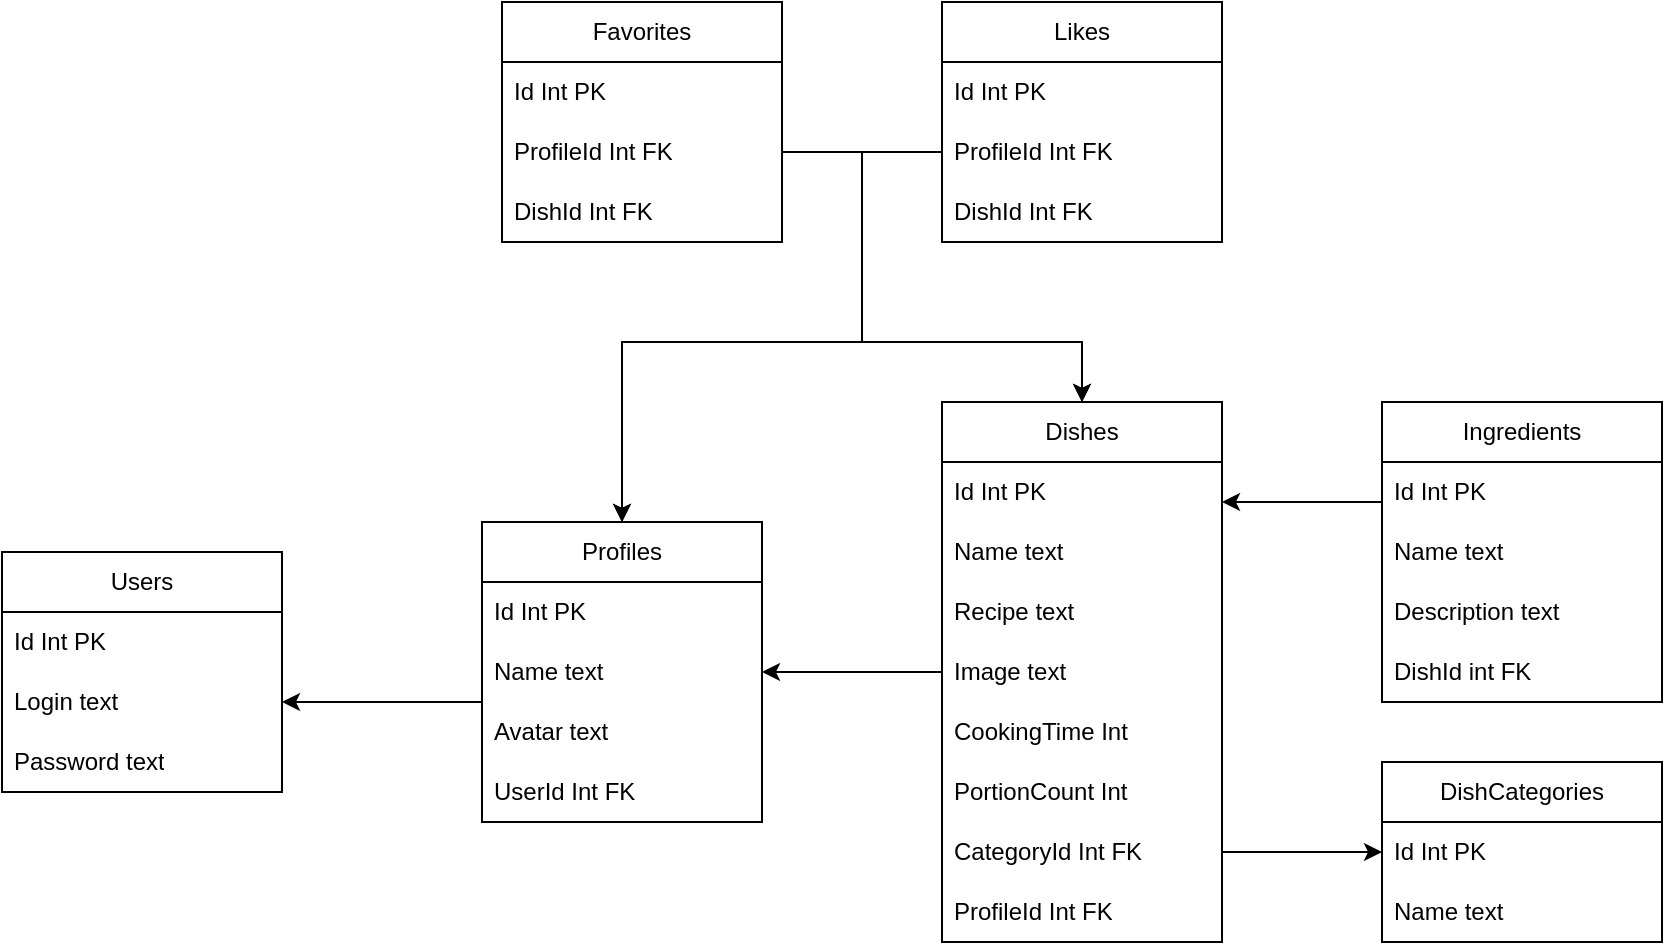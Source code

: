 <mxfile version="24.1.0" type="device">
  <diagram name="Страница — 1" id="zndHZ0NeOX5AzdPt7gB5">
    <mxGraphModel dx="1028" dy="315" grid="1" gridSize="10" guides="1" tooltips="1" connect="1" arrows="1" fold="1" page="0" pageScale="1" pageWidth="827" pageHeight="1169" math="0" shadow="0">
      <root>
        <mxCell id="0" />
        <mxCell id="1" parent="0" />
        <mxCell id="Su_zPsZAPdSzjsnReo-_-1" value="Users" style="swimlane;fontStyle=0;childLayout=stackLayout;horizontal=1;startSize=30;horizontalStack=0;resizeParent=1;resizeParentMax=0;resizeLast=0;collapsible=1;marginBottom=0;whiteSpace=wrap;html=1;" vertex="1" parent="1">
          <mxGeometry x="130" y="925" width="140" height="120" as="geometry" />
        </mxCell>
        <mxCell id="Su_zPsZAPdSzjsnReo-_-2" value="Id Int PK" style="text;strokeColor=none;fillColor=none;align=left;verticalAlign=middle;spacingLeft=4;spacingRight=4;overflow=hidden;points=[[0,0.5],[1,0.5]];portConstraint=eastwest;rotatable=0;whiteSpace=wrap;html=1;" vertex="1" parent="Su_zPsZAPdSzjsnReo-_-1">
          <mxGeometry y="30" width="140" height="30" as="geometry" />
        </mxCell>
        <mxCell id="Su_zPsZAPdSzjsnReo-_-3" value="Login text" style="text;strokeColor=none;fillColor=none;align=left;verticalAlign=middle;spacingLeft=4;spacingRight=4;overflow=hidden;points=[[0,0.5],[1,0.5]];portConstraint=eastwest;rotatable=0;whiteSpace=wrap;html=1;" vertex="1" parent="Su_zPsZAPdSzjsnReo-_-1">
          <mxGeometry y="60" width="140" height="30" as="geometry" />
        </mxCell>
        <mxCell id="Su_zPsZAPdSzjsnReo-_-4" value="Password text" style="text;strokeColor=none;fillColor=none;align=left;verticalAlign=middle;spacingLeft=4;spacingRight=4;overflow=hidden;points=[[0,0.5],[1,0.5]];portConstraint=eastwest;rotatable=0;whiteSpace=wrap;html=1;" vertex="1" parent="Su_zPsZAPdSzjsnReo-_-1">
          <mxGeometry y="90" width="140" height="30" as="geometry" />
        </mxCell>
        <mxCell id="Su_zPsZAPdSzjsnReo-_-9" value="DishCategories" style="swimlane;fontStyle=0;childLayout=stackLayout;horizontal=1;startSize=30;horizontalStack=0;resizeParent=1;resizeParentMax=0;resizeLast=0;collapsible=1;marginBottom=0;whiteSpace=wrap;html=1;" vertex="1" parent="1">
          <mxGeometry x="820" y="1030" width="140" height="90" as="geometry" />
        </mxCell>
        <mxCell id="Su_zPsZAPdSzjsnReo-_-10" value="Id Int PK" style="text;strokeColor=none;fillColor=none;align=left;verticalAlign=middle;spacingLeft=4;spacingRight=4;overflow=hidden;points=[[0,0.5],[1,0.5]];portConstraint=eastwest;rotatable=0;whiteSpace=wrap;html=1;" vertex="1" parent="Su_zPsZAPdSzjsnReo-_-9">
          <mxGeometry y="30" width="140" height="30" as="geometry" />
        </mxCell>
        <mxCell id="Su_zPsZAPdSzjsnReo-_-11" value="Name text" style="text;strokeColor=none;fillColor=none;align=left;verticalAlign=middle;spacingLeft=4;spacingRight=4;overflow=hidden;points=[[0,0.5],[1,0.5]];portConstraint=eastwest;rotatable=0;whiteSpace=wrap;html=1;" vertex="1" parent="Su_zPsZAPdSzjsnReo-_-9">
          <mxGeometry y="60" width="140" height="30" as="geometry" />
        </mxCell>
        <mxCell id="Su_zPsZAPdSzjsnReo-_-13" value="Ingredients" style="swimlane;fontStyle=0;childLayout=stackLayout;horizontal=1;startSize=30;horizontalStack=0;resizeParent=1;resizeParentMax=0;resizeLast=0;collapsible=1;marginBottom=0;whiteSpace=wrap;html=1;" vertex="1" parent="1">
          <mxGeometry x="820" y="850" width="140" height="150" as="geometry" />
        </mxCell>
        <mxCell id="Su_zPsZAPdSzjsnReo-_-14" value="Id Int PK" style="text;strokeColor=none;fillColor=none;align=left;verticalAlign=middle;spacingLeft=4;spacingRight=4;overflow=hidden;points=[[0,0.5],[1,0.5]];portConstraint=eastwest;rotatable=0;whiteSpace=wrap;html=1;" vertex="1" parent="Su_zPsZAPdSzjsnReo-_-13">
          <mxGeometry y="30" width="140" height="30" as="geometry" />
        </mxCell>
        <mxCell id="Su_zPsZAPdSzjsnReo-_-15" value="Name text" style="text;strokeColor=none;fillColor=none;align=left;verticalAlign=middle;spacingLeft=4;spacingRight=4;overflow=hidden;points=[[0,0.5],[1,0.5]];portConstraint=eastwest;rotatable=0;whiteSpace=wrap;html=1;" vertex="1" parent="Su_zPsZAPdSzjsnReo-_-13">
          <mxGeometry y="60" width="140" height="30" as="geometry" />
        </mxCell>
        <mxCell id="Su_zPsZAPdSzjsnReo-_-37" value="Description text" style="text;strokeColor=none;fillColor=none;align=left;verticalAlign=middle;spacingLeft=4;spacingRight=4;overflow=hidden;points=[[0,0.5],[1,0.5]];portConstraint=eastwest;rotatable=0;whiteSpace=wrap;html=1;" vertex="1" parent="Su_zPsZAPdSzjsnReo-_-13">
          <mxGeometry y="90" width="140" height="30" as="geometry" />
        </mxCell>
        <mxCell id="Su_zPsZAPdSzjsnReo-_-16" value="DishId int FK" style="text;strokeColor=none;fillColor=none;align=left;verticalAlign=middle;spacingLeft=4;spacingRight=4;overflow=hidden;points=[[0,0.5],[1,0.5]];portConstraint=eastwest;rotatable=0;whiteSpace=wrap;html=1;" vertex="1" parent="Su_zPsZAPdSzjsnReo-_-13">
          <mxGeometry y="120" width="140" height="30" as="geometry" />
        </mxCell>
        <mxCell id="Su_zPsZAPdSzjsnReo-_-17" value="Dishes" style="swimlane;fontStyle=0;childLayout=stackLayout;horizontal=1;startSize=30;horizontalStack=0;resizeParent=1;resizeParentMax=0;resizeLast=0;collapsible=1;marginBottom=0;whiteSpace=wrap;html=1;" vertex="1" parent="1">
          <mxGeometry x="600" y="850" width="140" height="270" as="geometry" />
        </mxCell>
        <mxCell id="Su_zPsZAPdSzjsnReo-_-18" value="Id Int PK" style="text;strokeColor=none;fillColor=none;align=left;verticalAlign=middle;spacingLeft=4;spacingRight=4;overflow=hidden;points=[[0,0.5],[1,0.5]];portConstraint=eastwest;rotatable=0;whiteSpace=wrap;html=1;" vertex="1" parent="Su_zPsZAPdSzjsnReo-_-17">
          <mxGeometry y="30" width="140" height="30" as="geometry" />
        </mxCell>
        <mxCell id="Su_zPsZAPdSzjsnReo-_-19" value="Name text" style="text;strokeColor=none;fillColor=none;align=left;verticalAlign=middle;spacingLeft=4;spacingRight=4;overflow=hidden;points=[[0,0.5],[1,0.5]];portConstraint=eastwest;rotatable=0;whiteSpace=wrap;html=1;" vertex="1" parent="Su_zPsZAPdSzjsnReo-_-17">
          <mxGeometry y="60" width="140" height="30" as="geometry" />
        </mxCell>
        <mxCell id="Su_zPsZAPdSzjsnReo-_-23" value="Recipe text" style="text;strokeColor=none;fillColor=none;align=left;verticalAlign=middle;spacingLeft=4;spacingRight=4;overflow=hidden;points=[[0,0.5],[1,0.5]];portConstraint=eastwest;rotatable=0;whiteSpace=wrap;html=1;" vertex="1" parent="Su_zPsZAPdSzjsnReo-_-17">
          <mxGeometry y="90" width="140" height="30" as="geometry" />
        </mxCell>
        <mxCell id="Su_zPsZAPdSzjsnReo-_-20" value="Image text" style="text;strokeColor=none;fillColor=none;align=left;verticalAlign=middle;spacingLeft=4;spacingRight=4;overflow=hidden;points=[[0,0.5],[1,0.5]];portConstraint=eastwest;rotatable=0;whiteSpace=wrap;html=1;" vertex="1" parent="Su_zPsZAPdSzjsnReo-_-17">
          <mxGeometry y="120" width="140" height="30" as="geometry" />
        </mxCell>
        <mxCell id="Su_zPsZAPdSzjsnReo-_-21" value="CookingTime Int" style="text;strokeColor=none;fillColor=none;align=left;verticalAlign=middle;spacingLeft=4;spacingRight=4;overflow=hidden;points=[[0,0.5],[1,0.5]];portConstraint=eastwest;rotatable=0;whiteSpace=wrap;html=1;" vertex="1" parent="Su_zPsZAPdSzjsnReo-_-17">
          <mxGeometry y="150" width="140" height="30" as="geometry" />
        </mxCell>
        <mxCell id="Su_zPsZAPdSzjsnReo-_-22" value="PortionCount Int" style="text;strokeColor=none;fillColor=none;align=left;verticalAlign=middle;spacingLeft=4;spacingRight=4;overflow=hidden;points=[[0,0.5],[1,0.5]];portConstraint=eastwest;rotatable=0;whiteSpace=wrap;html=1;" vertex="1" parent="Su_zPsZAPdSzjsnReo-_-17">
          <mxGeometry y="180" width="140" height="30" as="geometry" />
        </mxCell>
        <mxCell id="Su_zPsZAPdSzjsnReo-_-25" value="CategoryId Int FK" style="text;strokeColor=none;fillColor=none;align=left;verticalAlign=middle;spacingLeft=4;spacingRight=4;overflow=hidden;points=[[0,0.5],[1,0.5]];portConstraint=eastwest;rotatable=0;whiteSpace=wrap;html=1;" vertex="1" parent="Su_zPsZAPdSzjsnReo-_-17">
          <mxGeometry y="210" width="140" height="30" as="geometry" />
        </mxCell>
        <mxCell id="Su_zPsZAPdSzjsnReo-_-48" value="ProfileId Int FK" style="text;strokeColor=none;fillColor=none;align=left;verticalAlign=middle;spacingLeft=4;spacingRight=4;overflow=hidden;points=[[0,0.5],[1,0.5]];portConstraint=eastwest;rotatable=0;whiteSpace=wrap;html=1;" vertex="1" parent="Su_zPsZAPdSzjsnReo-_-17">
          <mxGeometry y="240" width="140" height="30" as="geometry" />
        </mxCell>
        <mxCell id="Su_zPsZAPdSzjsnReo-_-29" value="Likes" style="swimlane;fontStyle=0;childLayout=stackLayout;horizontal=1;startSize=30;horizontalStack=0;resizeParent=1;resizeParentMax=0;resizeLast=0;collapsible=1;marginBottom=0;whiteSpace=wrap;html=1;" vertex="1" parent="1">
          <mxGeometry x="600" y="650" width="140" height="120" as="geometry" />
        </mxCell>
        <mxCell id="Su_zPsZAPdSzjsnReo-_-30" value="Id Int PK" style="text;strokeColor=none;fillColor=none;align=left;verticalAlign=middle;spacingLeft=4;spacingRight=4;overflow=hidden;points=[[0,0.5],[1,0.5]];portConstraint=eastwest;rotatable=0;whiteSpace=wrap;html=1;" vertex="1" parent="Su_zPsZAPdSzjsnReo-_-29">
          <mxGeometry y="30" width="140" height="30" as="geometry" />
        </mxCell>
        <mxCell id="Su_zPsZAPdSzjsnReo-_-31" value="ProfileId Int FK" style="text;strokeColor=none;fillColor=none;align=left;verticalAlign=middle;spacingLeft=4;spacingRight=4;overflow=hidden;points=[[0,0.5],[1,0.5]];portConstraint=eastwest;rotatable=0;whiteSpace=wrap;html=1;" vertex="1" parent="Su_zPsZAPdSzjsnReo-_-29">
          <mxGeometry y="60" width="140" height="30" as="geometry" />
        </mxCell>
        <mxCell id="Su_zPsZAPdSzjsnReo-_-32" value="DishId Int FK" style="text;strokeColor=none;fillColor=none;align=left;verticalAlign=middle;spacingLeft=4;spacingRight=4;overflow=hidden;points=[[0,0.5],[1,0.5]];portConstraint=eastwest;rotatable=0;whiteSpace=wrap;html=1;" vertex="1" parent="Su_zPsZAPdSzjsnReo-_-29">
          <mxGeometry y="90" width="140" height="30" as="geometry" />
        </mxCell>
        <mxCell id="Su_zPsZAPdSzjsnReo-_-38" value="Favorites" style="swimlane;fontStyle=0;childLayout=stackLayout;horizontal=1;startSize=30;horizontalStack=0;resizeParent=1;resizeParentMax=0;resizeLast=0;collapsible=1;marginBottom=0;whiteSpace=wrap;html=1;" vertex="1" parent="1">
          <mxGeometry x="380" y="650" width="140" height="120" as="geometry" />
        </mxCell>
        <mxCell id="Su_zPsZAPdSzjsnReo-_-39" value="Id Int PK" style="text;strokeColor=none;fillColor=none;align=left;verticalAlign=middle;spacingLeft=4;spacingRight=4;overflow=hidden;points=[[0,0.5],[1,0.5]];portConstraint=eastwest;rotatable=0;whiteSpace=wrap;html=1;" vertex="1" parent="Su_zPsZAPdSzjsnReo-_-38">
          <mxGeometry y="30" width="140" height="30" as="geometry" />
        </mxCell>
        <mxCell id="Su_zPsZAPdSzjsnReo-_-40" value="ProfileId Int FK" style="text;strokeColor=none;fillColor=none;align=left;verticalAlign=middle;spacingLeft=4;spacingRight=4;overflow=hidden;points=[[0,0.5],[1,0.5]];portConstraint=eastwest;rotatable=0;whiteSpace=wrap;html=1;" vertex="1" parent="Su_zPsZAPdSzjsnReo-_-38">
          <mxGeometry y="60" width="140" height="30" as="geometry" />
        </mxCell>
        <mxCell id="Su_zPsZAPdSzjsnReo-_-41" value="DishId Int FK" style="text;strokeColor=none;fillColor=none;align=left;verticalAlign=middle;spacingLeft=4;spacingRight=4;overflow=hidden;points=[[0,0.5],[1,0.5]];portConstraint=eastwest;rotatable=0;whiteSpace=wrap;html=1;" vertex="1" parent="Su_zPsZAPdSzjsnReo-_-38">
          <mxGeometry y="90" width="140" height="30" as="geometry" />
        </mxCell>
        <mxCell id="Su_zPsZAPdSzjsnReo-_-55" style="edgeStyle=orthogonalEdgeStyle;rounded=0;orthogonalLoop=1;jettySize=auto;html=1;exitX=0;exitY=0.5;exitDx=0;exitDy=0;entryX=0.5;entryY=0;entryDx=0;entryDy=0;" edge="1" parent="1" source="Su_zPsZAPdSzjsnReo-_-31" target="Su_zPsZAPdSzjsnReo-_-17">
          <mxGeometry relative="1" as="geometry">
            <Array as="points">
              <mxPoint x="560" y="725" />
              <mxPoint x="560" y="820" />
              <mxPoint x="670" y="820" />
            </Array>
          </mxGeometry>
        </mxCell>
        <mxCell id="Su_zPsZAPdSzjsnReo-_-56" style="edgeStyle=orthogonalEdgeStyle;rounded=0;orthogonalLoop=1;jettySize=auto;html=1;exitX=1;exitY=0.5;exitDx=0;exitDy=0;entryX=0.5;entryY=0;entryDx=0;entryDy=0;" edge="1" parent="1" source="Su_zPsZAPdSzjsnReo-_-40" target="Su_zPsZAPdSzjsnReo-_-17">
          <mxGeometry relative="1" as="geometry">
            <Array as="points">
              <mxPoint x="560" y="725" />
              <mxPoint x="560" y="820" />
              <mxPoint x="670" y="820" />
            </Array>
          </mxGeometry>
        </mxCell>
        <mxCell id="Su_zPsZAPdSzjsnReo-_-58" style="edgeStyle=orthogonalEdgeStyle;rounded=0;orthogonalLoop=1;jettySize=auto;html=1;exitX=1;exitY=0.5;exitDx=0;exitDy=0;entryX=0;entryY=0.5;entryDx=0;entryDy=0;" edge="1" parent="1" source="Su_zPsZAPdSzjsnReo-_-25" target="Su_zPsZAPdSzjsnReo-_-9">
          <mxGeometry relative="1" as="geometry" />
        </mxCell>
        <mxCell id="Su_zPsZAPdSzjsnReo-_-59" style="edgeStyle=orthogonalEdgeStyle;rounded=0;orthogonalLoop=1;jettySize=auto;html=1;exitX=0;exitY=0.5;exitDx=0;exitDy=0;entryX=1;entryY=0.5;entryDx=0;entryDy=0;" edge="1" parent="1">
          <mxGeometry relative="1" as="geometry">
            <mxPoint x="820" y="900" as="sourcePoint" />
            <mxPoint x="740" y="900" as="targetPoint" />
          </mxGeometry>
        </mxCell>
        <mxCell id="Su_zPsZAPdSzjsnReo-_-62" value="Profiles" style="swimlane;fontStyle=0;childLayout=stackLayout;horizontal=1;startSize=30;horizontalStack=0;resizeParent=1;resizeParentMax=0;resizeLast=0;collapsible=1;marginBottom=0;whiteSpace=wrap;html=1;" vertex="1" parent="1">
          <mxGeometry x="370" y="910" width="140" height="150" as="geometry" />
        </mxCell>
        <mxCell id="Su_zPsZAPdSzjsnReo-_-63" value="Id Int PK" style="text;strokeColor=none;fillColor=none;align=left;verticalAlign=middle;spacingLeft=4;spacingRight=4;overflow=hidden;points=[[0,0.5],[1,0.5]];portConstraint=eastwest;rotatable=0;whiteSpace=wrap;html=1;" vertex="1" parent="Su_zPsZAPdSzjsnReo-_-62">
          <mxGeometry y="30" width="140" height="30" as="geometry" />
        </mxCell>
        <mxCell id="Su_zPsZAPdSzjsnReo-_-66" value="Name text" style="text;strokeColor=none;fillColor=none;align=left;verticalAlign=middle;spacingLeft=4;spacingRight=4;overflow=hidden;points=[[0,0.5],[1,0.5]];portConstraint=eastwest;rotatable=0;whiteSpace=wrap;html=1;" vertex="1" parent="Su_zPsZAPdSzjsnReo-_-62">
          <mxGeometry y="60" width="140" height="30" as="geometry" />
        </mxCell>
        <mxCell id="Su_zPsZAPdSzjsnReo-_-67" value="Avatar text" style="text;strokeColor=none;fillColor=none;align=left;verticalAlign=middle;spacingLeft=4;spacingRight=4;overflow=hidden;points=[[0,0.5],[1,0.5]];portConstraint=eastwest;rotatable=0;whiteSpace=wrap;html=1;" vertex="1" parent="Su_zPsZAPdSzjsnReo-_-62">
          <mxGeometry y="90" width="140" height="30" as="geometry" />
        </mxCell>
        <mxCell id="Su_zPsZAPdSzjsnReo-_-68" value="UserId Int FK" style="text;strokeColor=none;fillColor=none;align=left;verticalAlign=middle;spacingLeft=4;spacingRight=4;overflow=hidden;points=[[0,0.5],[1,0.5]];portConstraint=eastwest;rotatable=0;whiteSpace=wrap;html=1;" vertex="1" parent="Su_zPsZAPdSzjsnReo-_-62">
          <mxGeometry y="120" width="140" height="30" as="geometry" />
        </mxCell>
        <mxCell id="Su_zPsZAPdSzjsnReo-_-69" style="edgeStyle=orthogonalEdgeStyle;rounded=0;orthogonalLoop=1;jettySize=auto;html=1;exitX=1;exitY=0.5;exitDx=0;exitDy=0;entryX=0.5;entryY=0;entryDx=0;entryDy=0;" edge="1" parent="1" source="Su_zPsZAPdSzjsnReo-_-40" target="Su_zPsZAPdSzjsnReo-_-62">
          <mxGeometry relative="1" as="geometry">
            <Array as="points">
              <mxPoint x="560" y="725" />
              <mxPoint x="560" y="820" />
              <mxPoint x="440" y="820" />
            </Array>
          </mxGeometry>
        </mxCell>
        <mxCell id="Su_zPsZAPdSzjsnReo-_-70" style="edgeStyle=orthogonalEdgeStyle;rounded=0;orthogonalLoop=1;jettySize=auto;html=1;exitX=0;exitY=0.5;exitDx=0;exitDy=0;entryX=0.5;entryY=0;entryDx=0;entryDy=0;" edge="1" parent="1" source="Su_zPsZAPdSzjsnReo-_-31" target="Su_zPsZAPdSzjsnReo-_-62">
          <mxGeometry relative="1" as="geometry">
            <Array as="points">
              <mxPoint x="560" y="725" />
              <mxPoint x="560" y="820" />
              <mxPoint x="440" y="820" />
            </Array>
          </mxGeometry>
        </mxCell>
        <mxCell id="Su_zPsZAPdSzjsnReo-_-71" style="edgeStyle=orthogonalEdgeStyle;rounded=0;orthogonalLoop=1;jettySize=auto;html=1;exitX=0;exitY=0.5;exitDx=0;exitDy=0;entryX=1;entryY=0.5;entryDx=0;entryDy=0;" edge="1" parent="1" source="Su_zPsZAPdSzjsnReo-_-68" target="Su_zPsZAPdSzjsnReo-_-3">
          <mxGeometry relative="1" as="geometry">
            <Array as="points">
              <mxPoint x="370" y="1000" />
            </Array>
          </mxGeometry>
        </mxCell>
        <mxCell id="Su_zPsZAPdSzjsnReo-_-72" style="edgeStyle=orthogonalEdgeStyle;rounded=0;orthogonalLoop=1;jettySize=auto;html=1;exitX=0;exitY=0.5;exitDx=0;exitDy=0;entryX=1;entryY=0.5;entryDx=0;entryDy=0;" edge="1" parent="1" source="Su_zPsZAPdSzjsnReo-_-20" target="Su_zPsZAPdSzjsnReo-_-66">
          <mxGeometry relative="1" as="geometry" />
        </mxCell>
      </root>
    </mxGraphModel>
  </diagram>
</mxfile>
